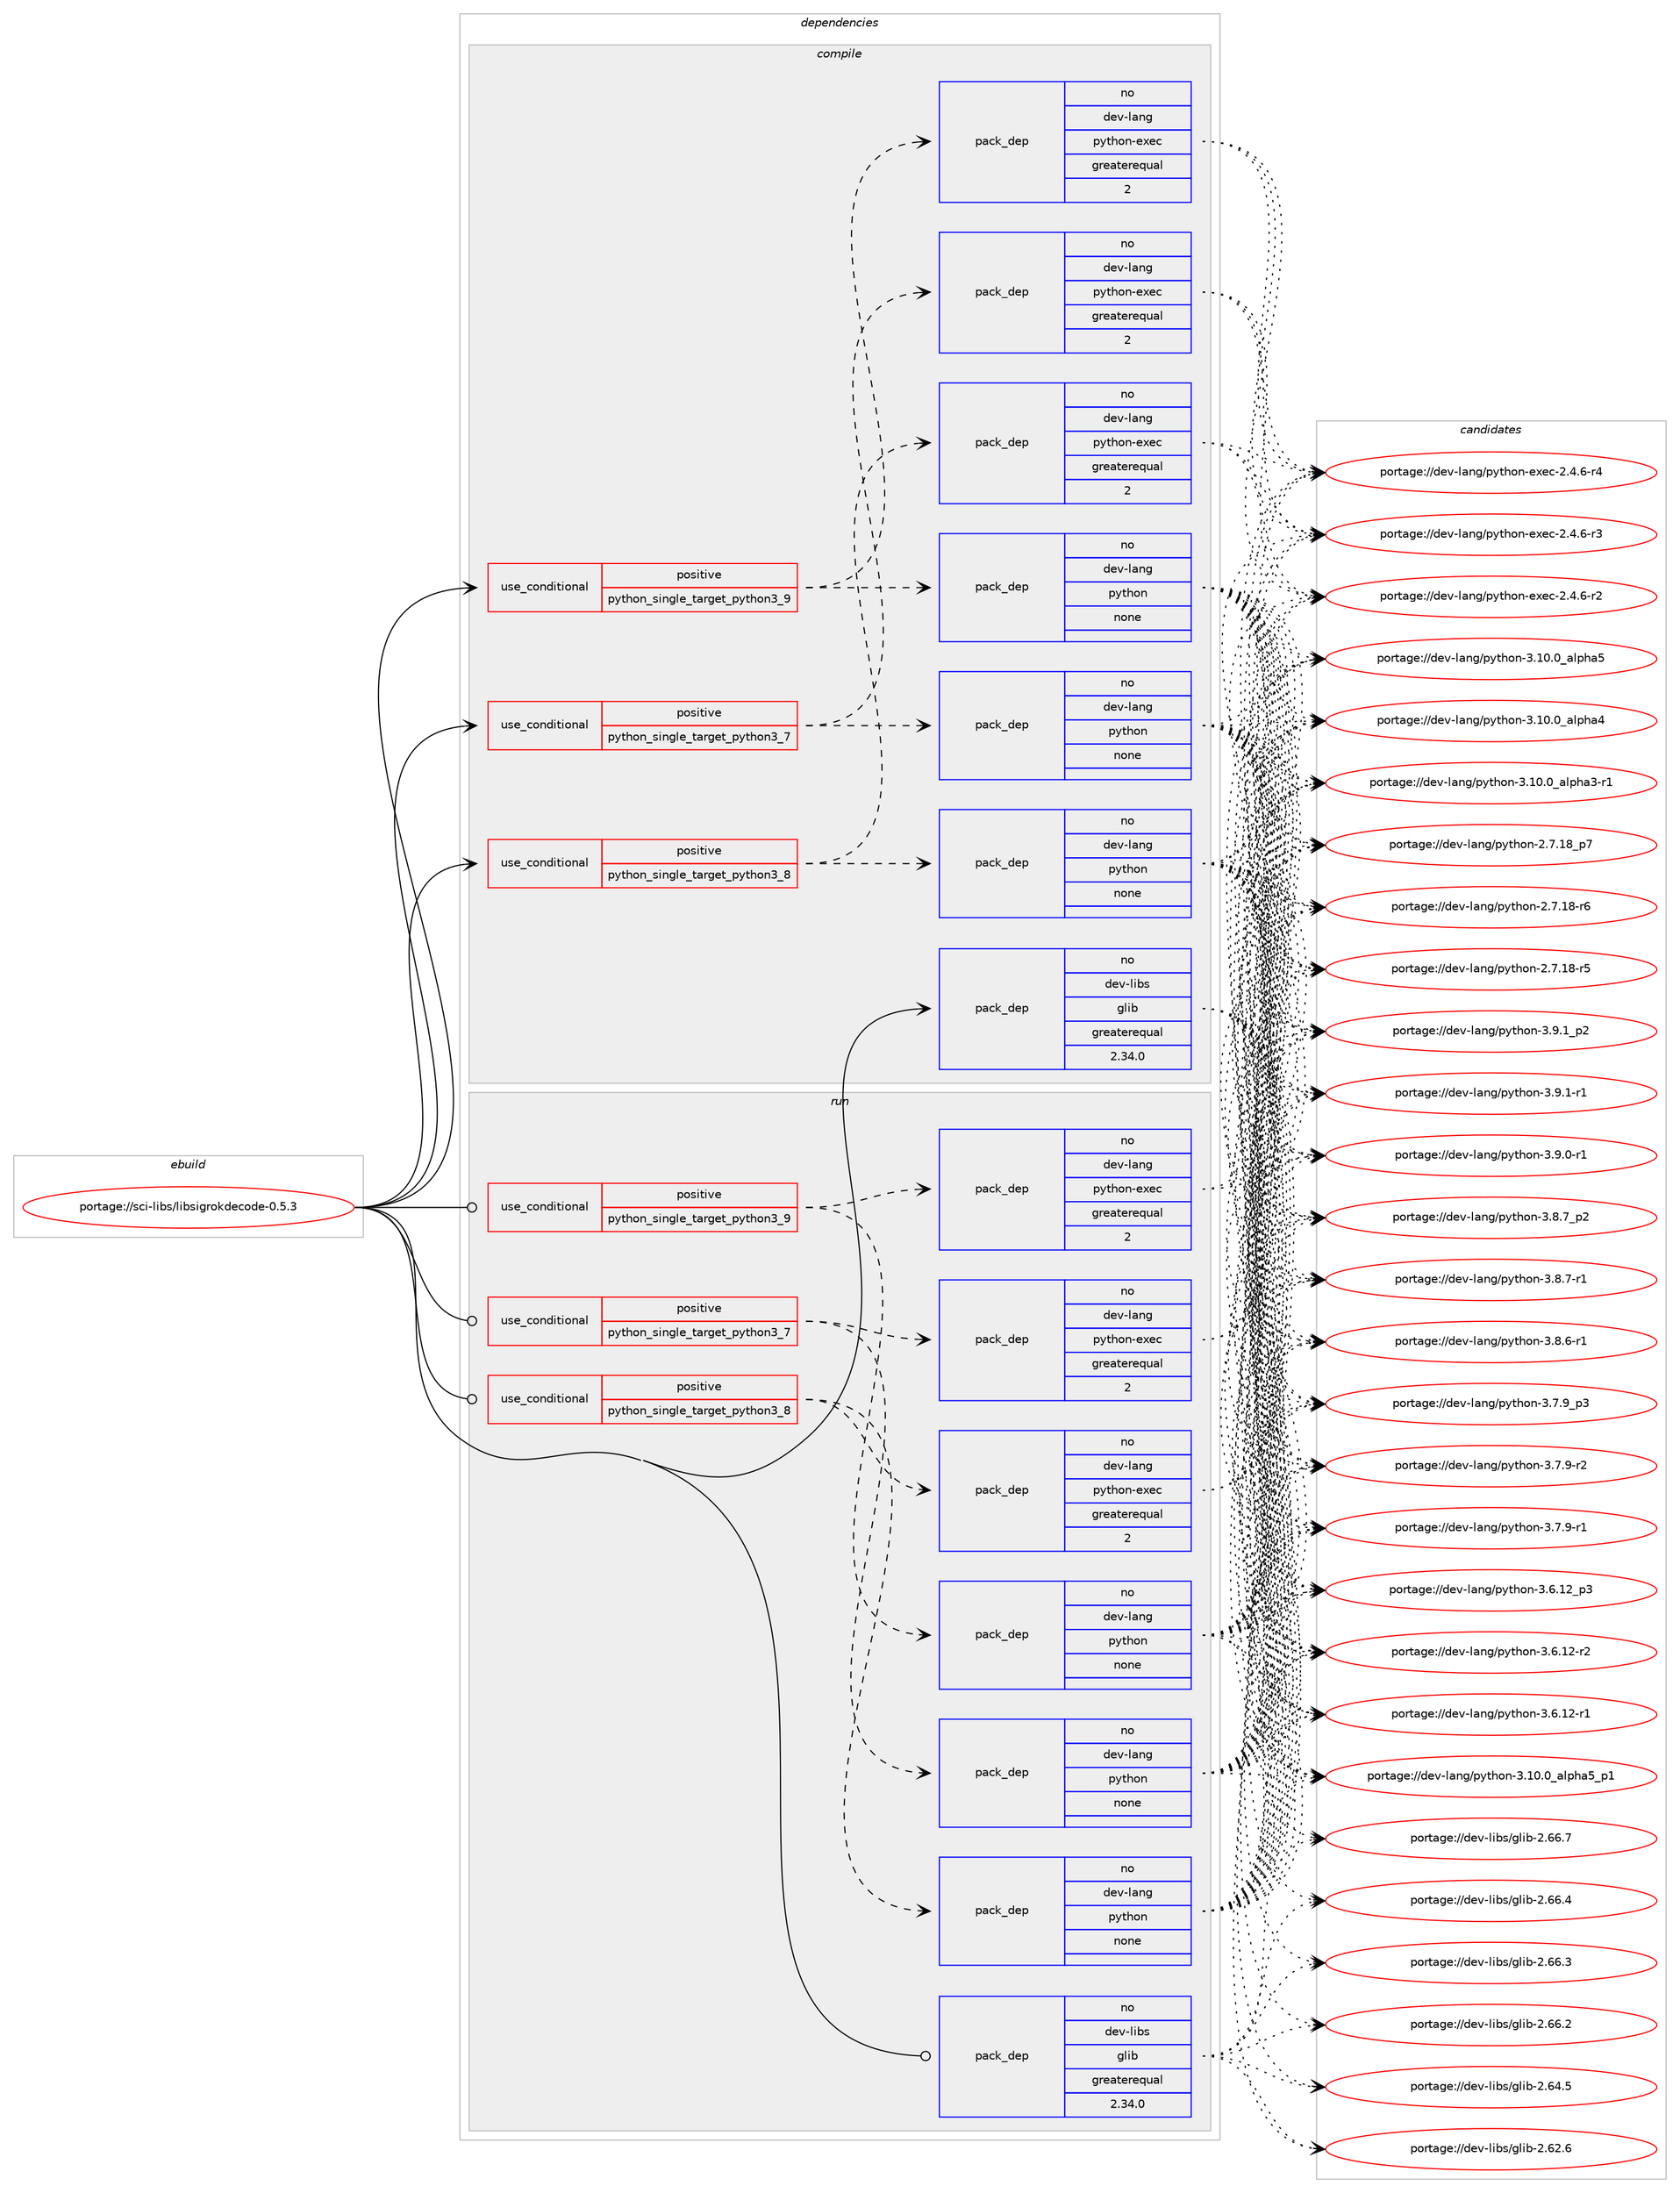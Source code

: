 digraph prolog {

# *************
# Graph options
# *************

newrank=true;
concentrate=true;
compound=true;
graph [rankdir=LR,fontname=Helvetica,fontsize=10,ranksep=1.5];#, ranksep=2.5, nodesep=0.2];
edge  [arrowhead=vee];
node  [fontname=Helvetica,fontsize=10];

# **********
# The ebuild
# **********

subgraph cluster_leftcol {
color=gray;
rank=same;
label=<<i>ebuild</i>>;
id [label="portage://sci-libs/libsigrokdecode-0.5.3", color=red, width=4, href="../sci-libs/libsigrokdecode-0.5.3.svg"];
}

# ****************
# The dependencies
# ****************

subgraph cluster_midcol {
color=gray;
label=<<i>dependencies</i>>;
subgraph cluster_compile {
fillcolor="#eeeeee";
style=filled;
label=<<i>compile</i>>;
subgraph cond2531 {
dependency8724 [label=<<TABLE BORDER="0" CELLBORDER="1" CELLSPACING="0" CELLPADDING="4"><TR><TD ROWSPAN="3" CELLPADDING="10">use_conditional</TD></TR><TR><TD>positive</TD></TR><TR><TD>python_single_target_python3_7</TD></TR></TABLE>>, shape=none, color=red];
subgraph pack6109 {
dependency8725 [label=<<TABLE BORDER="0" CELLBORDER="1" CELLSPACING="0" CELLPADDING="4" WIDTH="220"><TR><TD ROWSPAN="6" CELLPADDING="30">pack_dep</TD></TR><TR><TD WIDTH="110">no</TD></TR><TR><TD>dev-lang</TD></TR><TR><TD>python</TD></TR><TR><TD>none</TD></TR><TR><TD></TD></TR></TABLE>>, shape=none, color=blue];
}
dependency8724:e -> dependency8725:w [weight=20,style="dashed",arrowhead="vee"];
subgraph pack6110 {
dependency8726 [label=<<TABLE BORDER="0" CELLBORDER="1" CELLSPACING="0" CELLPADDING="4" WIDTH="220"><TR><TD ROWSPAN="6" CELLPADDING="30">pack_dep</TD></TR><TR><TD WIDTH="110">no</TD></TR><TR><TD>dev-lang</TD></TR><TR><TD>python-exec</TD></TR><TR><TD>greaterequal</TD></TR><TR><TD>2</TD></TR></TABLE>>, shape=none, color=blue];
}
dependency8724:e -> dependency8726:w [weight=20,style="dashed",arrowhead="vee"];
}
id:e -> dependency8724:w [weight=20,style="solid",arrowhead="vee"];
subgraph cond2532 {
dependency8727 [label=<<TABLE BORDER="0" CELLBORDER="1" CELLSPACING="0" CELLPADDING="4"><TR><TD ROWSPAN="3" CELLPADDING="10">use_conditional</TD></TR><TR><TD>positive</TD></TR><TR><TD>python_single_target_python3_8</TD></TR></TABLE>>, shape=none, color=red];
subgraph pack6111 {
dependency8728 [label=<<TABLE BORDER="0" CELLBORDER="1" CELLSPACING="0" CELLPADDING="4" WIDTH="220"><TR><TD ROWSPAN="6" CELLPADDING="30">pack_dep</TD></TR><TR><TD WIDTH="110">no</TD></TR><TR><TD>dev-lang</TD></TR><TR><TD>python</TD></TR><TR><TD>none</TD></TR><TR><TD></TD></TR></TABLE>>, shape=none, color=blue];
}
dependency8727:e -> dependency8728:w [weight=20,style="dashed",arrowhead="vee"];
subgraph pack6112 {
dependency8729 [label=<<TABLE BORDER="0" CELLBORDER="1" CELLSPACING="0" CELLPADDING="4" WIDTH="220"><TR><TD ROWSPAN="6" CELLPADDING="30">pack_dep</TD></TR><TR><TD WIDTH="110">no</TD></TR><TR><TD>dev-lang</TD></TR><TR><TD>python-exec</TD></TR><TR><TD>greaterequal</TD></TR><TR><TD>2</TD></TR></TABLE>>, shape=none, color=blue];
}
dependency8727:e -> dependency8729:w [weight=20,style="dashed",arrowhead="vee"];
}
id:e -> dependency8727:w [weight=20,style="solid",arrowhead="vee"];
subgraph cond2533 {
dependency8730 [label=<<TABLE BORDER="0" CELLBORDER="1" CELLSPACING="0" CELLPADDING="4"><TR><TD ROWSPAN="3" CELLPADDING="10">use_conditional</TD></TR><TR><TD>positive</TD></TR><TR><TD>python_single_target_python3_9</TD></TR></TABLE>>, shape=none, color=red];
subgraph pack6113 {
dependency8731 [label=<<TABLE BORDER="0" CELLBORDER="1" CELLSPACING="0" CELLPADDING="4" WIDTH="220"><TR><TD ROWSPAN="6" CELLPADDING="30">pack_dep</TD></TR><TR><TD WIDTH="110">no</TD></TR><TR><TD>dev-lang</TD></TR><TR><TD>python</TD></TR><TR><TD>none</TD></TR><TR><TD></TD></TR></TABLE>>, shape=none, color=blue];
}
dependency8730:e -> dependency8731:w [weight=20,style="dashed",arrowhead="vee"];
subgraph pack6114 {
dependency8732 [label=<<TABLE BORDER="0" CELLBORDER="1" CELLSPACING="0" CELLPADDING="4" WIDTH="220"><TR><TD ROWSPAN="6" CELLPADDING="30">pack_dep</TD></TR><TR><TD WIDTH="110">no</TD></TR><TR><TD>dev-lang</TD></TR><TR><TD>python-exec</TD></TR><TR><TD>greaterequal</TD></TR><TR><TD>2</TD></TR></TABLE>>, shape=none, color=blue];
}
dependency8730:e -> dependency8732:w [weight=20,style="dashed",arrowhead="vee"];
}
id:e -> dependency8730:w [weight=20,style="solid",arrowhead="vee"];
subgraph pack6115 {
dependency8733 [label=<<TABLE BORDER="0" CELLBORDER="1" CELLSPACING="0" CELLPADDING="4" WIDTH="220"><TR><TD ROWSPAN="6" CELLPADDING="30">pack_dep</TD></TR><TR><TD WIDTH="110">no</TD></TR><TR><TD>dev-libs</TD></TR><TR><TD>glib</TD></TR><TR><TD>greaterequal</TD></TR><TR><TD>2.34.0</TD></TR></TABLE>>, shape=none, color=blue];
}
id:e -> dependency8733:w [weight=20,style="solid",arrowhead="vee"];
}
subgraph cluster_compileandrun {
fillcolor="#eeeeee";
style=filled;
label=<<i>compile and run</i>>;
}
subgraph cluster_run {
fillcolor="#eeeeee";
style=filled;
label=<<i>run</i>>;
subgraph cond2534 {
dependency8734 [label=<<TABLE BORDER="0" CELLBORDER="1" CELLSPACING="0" CELLPADDING="4"><TR><TD ROWSPAN="3" CELLPADDING="10">use_conditional</TD></TR><TR><TD>positive</TD></TR><TR><TD>python_single_target_python3_7</TD></TR></TABLE>>, shape=none, color=red];
subgraph pack6116 {
dependency8735 [label=<<TABLE BORDER="0" CELLBORDER="1" CELLSPACING="0" CELLPADDING="4" WIDTH="220"><TR><TD ROWSPAN="6" CELLPADDING="30">pack_dep</TD></TR><TR><TD WIDTH="110">no</TD></TR><TR><TD>dev-lang</TD></TR><TR><TD>python</TD></TR><TR><TD>none</TD></TR><TR><TD></TD></TR></TABLE>>, shape=none, color=blue];
}
dependency8734:e -> dependency8735:w [weight=20,style="dashed",arrowhead="vee"];
subgraph pack6117 {
dependency8736 [label=<<TABLE BORDER="0" CELLBORDER="1" CELLSPACING="0" CELLPADDING="4" WIDTH="220"><TR><TD ROWSPAN="6" CELLPADDING="30">pack_dep</TD></TR><TR><TD WIDTH="110">no</TD></TR><TR><TD>dev-lang</TD></TR><TR><TD>python-exec</TD></TR><TR><TD>greaterequal</TD></TR><TR><TD>2</TD></TR></TABLE>>, shape=none, color=blue];
}
dependency8734:e -> dependency8736:w [weight=20,style="dashed",arrowhead="vee"];
}
id:e -> dependency8734:w [weight=20,style="solid",arrowhead="odot"];
subgraph cond2535 {
dependency8737 [label=<<TABLE BORDER="0" CELLBORDER="1" CELLSPACING="0" CELLPADDING="4"><TR><TD ROWSPAN="3" CELLPADDING="10">use_conditional</TD></TR><TR><TD>positive</TD></TR><TR><TD>python_single_target_python3_8</TD></TR></TABLE>>, shape=none, color=red];
subgraph pack6118 {
dependency8738 [label=<<TABLE BORDER="0" CELLBORDER="1" CELLSPACING="0" CELLPADDING="4" WIDTH="220"><TR><TD ROWSPAN="6" CELLPADDING="30">pack_dep</TD></TR><TR><TD WIDTH="110">no</TD></TR><TR><TD>dev-lang</TD></TR><TR><TD>python</TD></TR><TR><TD>none</TD></TR><TR><TD></TD></TR></TABLE>>, shape=none, color=blue];
}
dependency8737:e -> dependency8738:w [weight=20,style="dashed",arrowhead="vee"];
subgraph pack6119 {
dependency8739 [label=<<TABLE BORDER="0" CELLBORDER="1" CELLSPACING="0" CELLPADDING="4" WIDTH="220"><TR><TD ROWSPAN="6" CELLPADDING="30">pack_dep</TD></TR><TR><TD WIDTH="110">no</TD></TR><TR><TD>dev-lang</TD></TR><TR><TD>python-exec</TD></TR><TR><TD>greaterequal</TD></TR><TR><TD>2</TD></TR></TABLE>>, shape=none, color=blue];
}
dependency8737:e -> dependency8739:w [weight=20,style="dashed",arrowhead="vee"];
}
id:e -> dependency8737:w [weight=20,style="solid",arrowhead="odot"];
subgraph cond2536 {
dependency8740 [label=<<TABLE BORDER="0" CELLBORDER="1" CELLSPACING="0" CELLPADDING="4"><TR><TD ROWSPAN="3" CELLPADDING="10">use_conditional</TD></TR><TR><TD>positive</TD></TR><TR><TD>python_single_target_python3_9</TD></TR></TABLE>>, shape=none, color=red];
subgraph pack6120 {
dependency8741 [label=<<TABLE BORDER="0" CELLBORDER="1" CELLSPACING="0" CELLPADDING="4" WIDTH="220"><TR><TD ROWSPAN="6" CELLPADDING="30">pack_dep</TD></TR><TR><TD WIDTH="110">no</TD></TR><TR><TD>dev-lang</TD></TR><TR><TD>python</TD></TR><TR><TD>none</TD></TR><TR><TD></TD></TR></TABLE>>, shape=none, color=blue];
}
dependency8740:e -> dependency8741:w [weight=20,style="dashed",arrowhead="vee"];
subgraph pack6121 {
dependency8742 [label=<<TABLE BORDER="0" CELLBORDER="1" CELLSPACING="0" CELLPADDING="4" WIDTH="220"><TR><TD ROWSPAN="6" CELLPADDING="30">pack_dep</TD></TR><TR><TD WIDTH="110">no</TD></TR><TR><TD>dev-lang</TD></TR><TR><TD>python-exec</TD></TR><TR><TD>greaterequal</TD></TR><TR><TD>2</TD></TR></TABLE>>, shape=none, color=blue];
}
dependency8740:e -> dependency8742:w [weight=20,style="dashed",arrowhead="vee"];
}
id:e -> dependency8740:w [weight=20,style="solid",arrowhead="odot"];
subgraph pack6122 {
dependency8743 [label=<<TABLE BORDER="0" CELLBORDER="1" CELLSPACING="0" CELLPADDING="4" WIDTH="220"><TR><TD ROWSPAN="6" CELLPADDING="30">pack_dep</TD></TR><TR><TD WIDTH="110">no</TD></TR><TR><TD>dev-libs</TD></TR><TR><TD>glib</TD></TR><TR><TD>greaterequal</TD></TR><TR><TD>2.34.0</TD></TR></TABLE>>, shape=none, color=blue];
}
id:e -> dependency8743:w [weight=20,style="solid",arrowhead="odot"];
}
}

# **************
# The candidates
# **************

subgraph cluster_choices {
rank=same;
color=gray;
label=<<i>candidates</i>>;

subgraph choice6109 {
color=black;
nodesep=1;
choice1001011184510897110103471121211161041111104551465746499511250 [label="portage://dev-lang/python-3.9.1_p2", color=red, width=4,href="../dev-lang/python-3.9.1_p2.svg"];
choice1001011184510897110103471121211161041111104551465746494511449 [label="portage://dev-lang/python-3.9.1-r1", color=red, width=4,href="../dev-lang/python-3.9.1-r1.svg"];
choice1001011184510897110103471121211161041111104551465746484511449 [label="portage://dev-lang/python-3.9.0-r1", color=red, width=4,href="../dev-lang/python-3.9.0-r1.svg"];
choice1001011184510897110103471121211161041111104551465646559511250 [label="portage://dev-lang/python-3.8.7_p2", color=red, width=4,href="../dev-lang/python-3.8.7_p2.svg"];
choice1001011184510897110103471121211161041111104551465646554511449 [label="portage://dev-lang/python-3.8.7-r1", color=red, width=4,href="../dev-lang/python-3.8.7-r1.svg"];
choice1001011184510897110103471121211161041111104551465646544511449 [label="portage://dev-lang/python-3.8.6-r1", color=red, width=4,href="../dev-lang/python-3.8.6-r1.svg"];
choice1001011184510897110103471121211161041111104551465546579511251 [label="portage://dev-lang/python-3.7.9_p3", color=red, width=4,href="../dev-lang/python-3.7.9_p3.svg"];
choice1001011184510897110103471121211161041111104551465546574511450 [label="portage://dev-lang/python-3.7.9-r2", color=red, width=4,href="../dev-lang/python-3.7.9-r2.svg"];
choice1001011184510897110103471121211161041111104551465546574511449 [label="portage://dev-lang/python-3.7.9-r1", color=red, width=4,href="../dev-lang/python-3.7.9-r1.svg"];
choice100101118451089711010347112121116104111110455146544649509511251 [label="portage://dev-lang/python-3.6.12_p3", color=red, width=4,href="../dev-lang/python-3.6.12_p3.svg"];
choice100101118451089711010347112121116104111110455146544649504511450 [label="portage://dev-lang/python-3.6.12-r2", color=red, width=4,href="../dev-lang/python-3.6.12-r2.svg"];
choice100101118451089711010347112121116104111110455146544649504511449 [label="portage://dev-lang/python-3.6.12-r1", color=red, width=4,href="../dev-lang/python-3.6.12-r1.svg"];
choice10010111845108971101034711212111610411111045514649484648959710811210497539511249 [label="portage://dev-lang/python-3.10.0_alpha5_p1", color=red, width=4,href="../dev-lang/python-3.10.0_alpha5_p1.svg"];
choice1001011184510897110103471121211161041111104551464948464895971081121049753 [label="portage://dev-lang/python-3.10.0_alpha5", color=red, width=4,href="../dev-lang/python-3.10.0_alpha5.svg"];
choice1001011184510897110103471121211161041111104551464948464895971081121049752 [label="portage://dev-lang/python-3.10.0_alpha4", color=red, width=4,href="../dev-lang/python-3.10.0_alpha4.svg"];
choice10010111845108971101034711212111610411111045514649484648959710811210497514511449 [label="portage://dev-lang/python-3.10.0_alpha3-r1", color=red, width=4,href="../dev-lang/python-3.10.0_alpha3-r1.svg"];
choice100101118451089711010347112121116104111110455046554649569511255 [label="portage://dev-lang/python-2.7.18_p7", color=red, width=4,href="../dev-lang/python-2.7.18_p7.svg"];
choice100101118451089711010347112121116104111110455046554649564511454 [label="portage://dev-lang/python-2.7.18-r6", color=red, width=4,href="../dev-lang/python-2.7.18-r6.svg"];
choice100101118451089711010347112121116104111110455046554649564511453 [label="portage://dev-lang/python-2.7.18-r5", color=red, width=4,href="../dev-lang/python-2.7.18-r5.svg"];
dependency8725:e -> choice1001011184510897110103471121211161041111104551465746499511250:w [style=dotted,weight="100"];
dependency8725:e -> choice1001011184510897110103471121211161041111104551465746494511449:w [style=dotted,weight="100"];
dependency8725:e -> choice1001011184510897110103471121211161041111104551465746484511449:w [style=dotted,weight="100"];
dependency8725:e -> choice1001011184510897110103471121211161041111104551465646559511250:w [style=dotted,weight="100"];
dependency8725:e -> choice1001011184510897110103471121211161041111104551465646554511449:w [style=dotted,weight="100"];
dependency8725:e -> choice1001011184510897110103471121211161041111104551465646544511449:w [style=dotted,weight="100"];
dependency8725:e -> choice1001011184510897110103471121211161041111104551465546579511251:w [style=dotted,weight="100"];
dependency8725:e -> choice1001011184510897110103471121211161041111104551465546574511450:w [style=dotted,weight="100"];
dependency8725:e -> choice1001011184510897110103471121211161041111104551465546574511449:w [style=dotted,weight="100"];
dependency8725:e -> choice100101118451089711010347112121116104111110455146544649509511251:w [style=dotted,weight="100"];
dependency8725:e -> choice100101118451089711010347112121116104111110455146544649504511450:w [style=dotted,weight="100"];
dependency8725:e -> choice100101118451089711010347112121116104111110455146544649504511449:w [style=dotted,weight="100"];
dependency8725:e -> choice10010111845108971101034711212111610411111045514649484648959710811210497539511249:w [style=dotted,weight="100"];
dependency8725:e -> choice1001011184510897110103471121211161041111104551464948464895971081121049753:w [style=dotted,weight="100"];
dependency8725:e -> choice1001011184510897110103471121211161041111104551464948464895971081121049752:w [style=dotted,weight="100"];
dependency8725:e -> choice10010111845108971101034711212111610411111045514649484648959710811210497514511449:w [style=dotted,weight="100"];
dependency8725:e -> choice100101118451089711010347112121116104111110455046554649569511255:w [style=dotted,weight="100"];
dependency8725:e -> choice100101118451089711010347112121116104111110455046554649564511454:w [style=dotted,weight="100"];
dependency8725:e -> choice100101118451089711010347112121116104111110455046554649564511453:w [style=dotted,weight="100"];
}
subgraph choice6110 {
color=black;
nodesep=1;
choice10010111845108971101034711212111610411111045101120101994550465246544511452 [label="portage://dev-lang/python-exec-2.4.6-r4", color=red, width=4,href="../dev-lang/python-exec-2.4.6-r4.svg"];
choice10010111845108971101034711212111610411111045101120101994550465246544511451 [label="portage://dev-lang/python-exec-2.4.6-r3", color=red, width=4,href="../dev-lang/python-exec-2.4.6-r3.svg"];
choice10010111845108971101034711212111610411111045101120101994550465246544511450 [label="portage://dev-lang/python-exec-2.4.6-r2", color=red, width=4,href="../dev-lang/python-exec-2.4.6-r2.svg"];
dependency8726:e -> choice10010111845108971101034711212111610411111045101120101994550465246544511452:w [style=dotted,weight="100"];
dependency8726:e -> choice10010111845108971101034711212111610411111045101120101994550465246544511451:w [style=dotted,weight="100"];
dependency8726:e -> choice10010111845108971101034711212111610411111045101120101994550465246544511450:w [style=dotted,weight="100"];
}
subgraph choice6111 {
color=black;
nodesep=1;
choice1001011184510897110103471121211161041111104551465746499511250 [label="portage://dev-lang/python-3.9.1_p2", color=red, width=4,href="../dev-lang/python-3.9.1_p2.svg"];
choice1001011184510897110103471121211161041111104551465746494511449 [label="portage://dev-lang/python-3.9.1-r1", color=red, width=4,href="../dev-lang/python-3.9.1-r1.svg"];
choice1001011184510897110103471121211161041111104551465746484511449 [label="portage://dev-lang/python-3.9.0-r1", color=red, width=4,href="../dev-lang/python-3.9.0-r1.svg"];
choice1001011184510897110103471121211161041111104551465646559511250 [label="portage://dev-lang/python-3.8.7_p2", color=red, width=4,href="../dev-lang/python-3.8.7_p2.svg"];
choice1001011184510897110103471121211161041111104551465646554511449 [label="portage://dev-lang/python-3.8.7-r1", color=red, width=4,href="../dev-lang/python-3.8.7-r1.svg"];
choice1001011184510897110103471121211161041111104551465646544511449 [label="portage://dev-lang/python-3.8.6-r1", color=red, width=4,href="../dev-lang/python-3.8.6-r1.svg"];
choice1001011184510897110103471121211161041111104551465546579511251 [label="portage://dev-lang/python-3.7.9_p3", color=red, width=4,href="../dev-lang/python-3.7.9_p3.svg"];
choice1001011184510897110103471121211161041111104551465546574511450 [label="portage://dev-lang/python-3.7.9-r2", color=red, width=4,href="../dev-lang/python-3.7.9-r2.svg"];
choice1001011184510897110103471121211161041111104551465546574511449 [label="portage://dev-lang/python-3.7.9-r1", color=red, width=4,href="../dev-lang/python-3.7.9-r1.svg"];
choice100101118451089711010347112121116104111110455146544649509511251 [label="portage://dev-lang/python-3.6.12_p3", color=red, width=4,href="../dev-lang/python-3.6.12_p3.svg"];
choice100101118451089711010347112121116104111110455146544649504511450 [label="portage://dev-lang/python-3.6.12-r2", color=red, width=4,href="../dev-lang/python-3.6.12-r2.svg"];
choice100101118451089711010347112121116104111110455146544649504511449 [label="portage://dev-lang/python-3.6.12-r1", color=red, width=4,href="../dev-lang/python-3.6.12-r1.svg"];
choice10010111845108971101034711212111610411111045514649484648959710811210497539511249 [label="portage://dev-lang/python-3.10.0_alpha5_p1", color=red, width=4,href="../dev-lang/python-3.10.0_alpha5_p1.svg"];
choice1001011184510897110103471121211161041111104551464948464895971081121049753 [label="portage://dev-lang/python-3.10.0_alpha5", color=red, width=4,href="../dev-lang/python-3.10.0_alpha5.svg"];
choice1001011184510897110103471121211161041111104551464948464895971081121049752 [label="portage://dev-lang/python-3.10.0_alpha4", color=red, width=4,href="../dev-lang/python-3.10.0_alpha4.svg"];
choice10010111845108971101034711212111610411111045514649484648959710811210497514511449 [label="portage://dev-lang/python-3.10.0_alpha3-r1", color=red, width=4,href="../dev-lang/python-3.10.0_alpha3-r1.svg"];
choice100101118451089711010347112121116104111110455046554649569511255 [label="portage://dev-lang/python-2.7.18_p7", color=red, width=4,href="../dev-lang/python-2.7.18_p7.svg"];
choice100101118451089711010347112121116104111110455046554649564511454 [label="portage://dev-lang/python-2.7.18-r6", color=red, width=4,href="../dev-lang/python-2.7.18-r6.svg"];
choice100101118451089711010347112121116104111110455046554649564511453 [label="portage://dev-lang/python-2.7.18-r5", color=red, width=4,href="../dev-lang/python-2.7.18-r5.svg"];
dependency8728:e -> choice1001011184510897110103471121211161041111104551465746499511250:w [style=dotted,weight="100"];
dependency8728:e -> choice1001011184510897110103471121211161041111104551465746494511449:w [style=dotted,weight="100"];
dependency8728:e -> choice1001011184510897110103471121211161041111104551465746484511449:w [style=dotted,weight="100"];
dependency8728:e -> choice1001011184510897110103471121211161041111104551465646559511250:w [style=dotted,weight="100"];
dependency8728:e -> choice1001011184510897110103471121211161041111104551465646554511449:w [style=dotted,weight="100"];
dependency8728:e -> choice1001011184510897110103471121211161041111104551465646544511449:w [style=dotted,weight="100"];
dependency8728:e -> choice1001011184510897110103471121211161041111104551465546579511251:w [style=dotted,weight="100"];
dependency8728:e -> choice1001011184510897110103471121211161041111104551465546574511450:w [style=dotted,weight="100"];
dependency8728:e -> choice1001011184510897110103471121211161041111104551465546574511449:w [style=dotted,weight="100"];
dependency8728:e -> choice100101118451089711010347112121116104111110455146544649509511251:w [style=dotted,weight="100"];
dependency8728:e -> choice100101118451089711010347112121116104111110455146544649504511450:w [style=dotted,weight="100"];
dependency8728:e -> choice100101118451089711010347112121116104111110455146544649504511449:w [style=dotted,weight="100"];
dependency8728:e -> choice10010111845108971101034711212111610411111045514649484648959710811210497539511249:w [style=dotted,weight="100"];
dependency8728:e -> choice1001011184510897110103471121211161041111104551464948464895971081121049753:w [style=dotted,weight="100"];
dependency8728:e -> choice1001011184510897110103471121211161041111104551464948464895971081121049752:w [style=dotted,weight="100"];
dependency8728:e -> choice10010111845108971101034711212111610411111045514649484648959710811210497514511449:w [style=dotted,weight="100"];
dependency8728:e -> choice100101118451089711010347112121116104111110455046554649569511255:w [style=dotted,weight="100"];
dependency8728:e -> choice100101118451089711010347112121116104111110455046554649564511454:w [style=dotted,weight="100"];
dependency8728:e -> choice100101118451089711010347112121116104111110455046554649564511453:w [style=dotted,weight="100"];
}
subgraph choice6112 {
color=black;
nodesep=1;
choice10010111845108971101034711212111610411111045101120101994550465246544511452 [label="portage://dev-lang/python-exec-2.4.6-r4", color=red, width=4,href="../dev-lang/python-exec-2.4.6-r4.svg"];
choice10010111845108971101034711212111610411111045101120101994550465246544511451 [label="portage://dev-lang/python-exec-2.4.6-r3", color=red, width=4,href="../dev-lang/python-exec-2.4.6-r3.svg"];
choice10010111845108971101034711212111610411111045101120101994550465246544511450 [label="portage://dev-lang/python-exec-2.4.6-r2", color=red, width=4,href="../dev-lang/python-exec-2.4.6-r2.svg"];
dependency8729:e -> choice10010111845108971101034711212111610411111045101120101994550465246544511452:w [style=dotted,weight="100"];
dependency8729:e -> choice10010111845108971101034711212111610411111045101120101994550465246544511451:w [style=dotted,weight="100"];
dependency8729:e -> choice10010111845108971101034711212111610411111045101120101994550465246544511450:w [style=dotted,weight="100"];
}
subgraph choice6113 {
color=black;
nodesep=1;
choice1001011184510897110103471121211161041111104551465746499511250 [label="portage://dev-lang/python-3.9.1_p2", color=red, width=4,href="../dev-lang/python-3.9.1_p2.svg"];
choice1001011184510897110103471121211161041111104551465746494511449 [label="portage://dev-lang/python-3.9.1-r1", color=red, width=4,href="../dev-lang/python-3.9.1-r1.svg"];
choice1001011184510897110103471121211161041111104551465746484511449 [label="portage://dev-lang/python-3.9.0-r1", color=red, width=4,href="../dev-lang/python-3.9.0-r1.svg"];
choice1001011184510897110103471121211161041111104551465646559511250 [label="portage://dev-lang/python-3.8.7_p2", color=red, width=4,href="../dev-lang/python-3.8.7_p2.svg"];
choice1001011184510897110103471121211161041111104551465646554511449 [label="portage://dev-lang/python-3.8.7-r1", color=red, width=4,href="../dev-lang/python-3.8.7-r1.svg"];
choice1001011184510897110103471121211161041111104551465646544511449 [label="portage://dev-lang/python-3.8.6-r1", color=red, width=4,href="../dev-lang/python-3.8.6-r1.svg"];
choice1001011184510897110103471121211161041111104551465546579511251 [label="portage://dev-lang/python-3.7.9_p3", color=red, width=4,href="../dev-lang/python-3.7.9_p3.svg"];
choice1001011184510897110103471121211161041111104551465546574511450 [label="portage://dev-lang/python-3.7.9-r2", color=red, width=4,href="../dev-lang/python-3.7.9-r2.svg"];
choice1001011184510897110103471121211161041111104551465546574511449 [label="portage://dev-lang/python-3.7.9-r1", color=red, width=4,href="../dev-lang/python-3.7.9-r1.svg"];
choice100101118451089711010347112121116104111110455146544649509511251 [label="portage://dev-lang/python-3.6.12_p3", color=red, width=4,href="../dev-lang/python-3.6.12_p3.svg"];
choice100101118451089711010347112121116104111110455146544649504511450 [label="portage://dev-lang/python-3.6.12-r2", color=red, width=4,href="../dev-lang/python-3.6.12-r2.svg"];
choice100101118451089711010347112121116104111110455146544649504511449 [label="portage://dev-lang/python-3.6.12-r1", color=red, width=4,href="../dev-lang/python-3.6.12-r1.svg"];
choice10010111845108971101034711212111610411111045514649484648959710811210497539511249 [label="portage://dev-lang/python-3.10.0_alpha5_p1", color=red, width=4,href="../dev-lang/python-3.10.0_alpha5_p1.svg"];
choice1001011184510897110103471121211161041111104551464948464895971081121049753 [label="portage://dev-lang/python-3.10.0_alpha5", color=red, width=4,href="../dev-lang/python-3.10.0_alpha5.svg"];
choice1001011184510897110103471121211161041111104551464948464895971081121049752 [label="portage://dev-lang/python-3.10.0_alpha4", color=red, width=4,href="../dev-lang/python-3.10.0_alpha4.svg"];
choice10010111845108971101034711212111610411111045514649484648959710811210497514511449 [label="portage://dev-lang/python-3.10.0_alpha3-r1", color=red, width=4,href="../dev-lang/python-3.10.0_alpha3-r1.svg"];
choice100101118451089711010347112121116104111110455046554649569511255 [label="portage://dev-lang/python-2.7.18_p7", color=red, width=4,href="../dev-lang/python-2.7.18_p7.svg"];
choice100101118451089711010347112121116104111110455046554649564511454 [label="portage://dev-lang/python-2.7.18-r6", color=red, width=4,href="../dev-lang/python-2.7.18-r6.svg"];
choice100101118451089711010347112121116104111110455046554649564511453 [label="portage://dev-lang/python-2.7.18-r5", color=red, width=4,href="../dev-lang/python-2.7.18-r5.svg"];
dependency8731:e -> choice1001011184510897110103471121211161041111104551465746499511250:w [style=dotted,weight="100"];
dependency8731:e -> choice1001011184510897110103471121211161041111104551465746494511449:w [style=dotted,weight="100"];
dependency8731:e -> choice1001011184510897110103471121211161041111104551465746484511449:w [style=dotted,weight="100"];
dependency8731:e -> choice1001011184510897110103471121211161041111104551465646559511250:w [style=dotted,weight="100"];
dependency8731:e -> choice1001011184510897110103471121211161041111104551465646554511449:w [style=dotted,weight="100"];
dependency8731:e -> choice1001011184510897110103471121211161041111104551465646544511449:w [style=dotted,weight="100"];
dependency8731:e -> choice1001011184510897110103471121211161041111104551465546579511251:w [style=dotted,weight="100"];
dependency8731:e -> choice1001011184510897110103471121211161041111104551465546574511450:w [style=dotted,weight="100"];
dependency8731:e -> choice1001011184510897110103471121211161041111104551465546574511449:w [style=dotted,weight="100"];
dependency8731:e -> choice100101118451089711010347112121116104111110455146544649509511251:w [style=dotted,weight="100"];
dependency8731:e -> choice100101118451089711010347112121116104111110455146544649504511450:w [style=dotted,weight="100"];
dependency8731:e -> choice100101118451089711010347112121116104111110455146544649504511449:w [style=dotted,weight="100"];
dependency8731:e -> choice10010111845108971101034711212111610411111045514649484648959710811210497539511249:w [style=dotted,weight="100"];
dependency8731:e -> choice1001011184510897110103471121211161041111104551464948464895971081121049753:w [style=dotted,weight="100"];
dependency8731:e -> choice1001011184510897110103471121211161041111104551464948464895971081121049752:w [style=dotted,weight="100"];
dependency8731:e -> choice10010111845108971101034711212111610411111045514649484648959710811210497514511449:w [style=dotted,weight="100"];
dependency8731:e -> choice100101118451089711010347112121116104111110455046554649569511255:w [style=dotted,weight="100"];
dependency8731:e -> choice100101118451089711010347112121116104111110455046554649564511454:w [style=dotted,weight="100"];
dependency8731:e -> choice100101118451089711010347112121116104111110455046554649564511453:w [style=dotted,weight="100"];
}
subgraph choice6114 {
color=black;
nodesep=1;
choice10010111845108971101034711212111610411111045101120101994550465246544511452 [label="portage://dev-lang/python-exec-2.4.6-r4", color=red, width=4,href="../dev-lang/python-exec-2.4.6-r4.svg"];
choice10010111845108971101034711212111610411111045101120101994550465246544511451 [label="portage://dev-lang/python-exec-2.4.6-r3", color=red, width=4,href="../dev-lang/python-exec-2.4.6-r3.svg"];
choice10010111845108971101034711212111610411111045101120101994550465246544511450 [label="portage://dev-lang/python-exec-2.4.6-r2", color=red, width=4,href="../dev-lang/python-exec-2.4.6-r2.svg"];
dependency8732:e -> choice10010111845108971101034711212111610411111045101120101994550465246544511452:w [style=dotted,weight="100"];
dependency8732:e -> choice10010111845108971101034711212111610411111045101120101994550465246544511451:w [style=dotted,weight="100"];
dependency8732:e -> choice10010111845108971101034711212111610411111045101120101994550465246544511450:w [style=dotted,weight="100"];
}
subgraph choice6115 {
color=black;
nodesep=1;
choice1001011184510810598115471031081059845504654544655 [label="portage://dev-libs/glib-2.66.7", color=red, width=4,href="../dev-libs/glib-2.66.7.svg"];
choice1001011184510810598115471031081059845504654544652 [label="portage://dev-libs/glib-2.66.4", color=red, width=4,href="../dev-libs/glib-2.66.4.svg"];
choice1001011184510810598115471031081059845504654544651 [label="portage://dev-libs/glib-2.66.3", color=red, width=4,href="../dev-libs/glib-2.66.3.svg"];
choice1001011184510810598115471031081059845504654544650 [label="portage://dev-libs/glib-2.66.2", color=red, width=4,href="../dev-libs/glib-2.66.2.svg"];
choice1001011184510810598115471031081059845504654524653 [label="portage://dev-libs/glib-2.64.5", color=red, width=4,href="../dev-libs/glib-2.64.5.svg"];
choice1001011184510810598115471031081059845504654504654 [label="portage://dev-libs/glib-2.62.6", color=red, width=4,href="../dev-libs/glib-2.62.6.svg"];
dependency8733:e -> choice1001011184510810598115471031081059845504654544655:w [style=dotted,weight="100"];
dependency8733:e -> choice1001011184510810598115471031081059845504654544652:w [style=dotted,weight="100"];
dependency8733:e -> choice1001011184510810598115471031081059845504654544651:w [style=dotted,weight="100"];
dependency8733:e -> choice1001011184510810598115471031081059845504654544650:w [style=dotted,weight="100"];
dependency8733:e -> choice1001011184510810598115471031081059845504654524653:w [style=dotted,weight="100"];
dependency8733:e -> choice1001011184510810598115471031081059845504654504654:w [style=dotted,weight="100"];
}
subgraph choice6116 {
color=black;
nodesep=1;
choice1001011184510897110103471121211161041111104551465746499511250 [label="portage://dev-lang/python-3.9.1_p2", color=red, width=4,href="../dev-lang/python-3.9.1_p2.svg"];
choice1001011184510897110103471121211161041111104551465746494511449 [label="portage://dev-lang/python-3.9.1-r1", color=red, width=4,href="../dev-lang/python-3.9.1-r1.svg"];
choice1001011184510897110103471121211161041111104551465746484511449 [label="portage://dev-lang/python-3.9.0-r1", color=red, width=4,href="../dev-lang/python-3.9.0-r1.svg"];
choice1001011184510897110103471121211161041111104551465646559511250 [label="portage://dev-lang/python-3.8.7_p2", color=red, width=4,href="../dev-lang/python-3.8.7_p2.svg"];
choice1001011184510897110103471121211161041111104551465646554511449 [label="portage://dev-lang/python-3.8.7-r1", color=red, width=4,href="../dev-lang/python-3.8.7-r1.svg"];
choice1001011184510897110103471121211161041111104551465646544511449 [label="portage://dev-lang/python-3.8.6-r1", color=red, width=4,href="../dev-lang/python-3.8.6-r1.svg"];
choice1001011184510897110103471121211161041111104551465546579511251 [label="portage://dev-lang/python-3.7.9_p3", color=red, width=4,href="../dev-lang/python-3.7.9_p3.svg"];
choice1001011184510897110103471121211161041111104551465546574511450 [label="portage://dev-lang/python-3.7.9-r2", color=red, width=4,href="../dev-lang/python-3.7.9-r2.svg"];
choice1001011184510897110103471121211161041111104551465546574511449 [label="portage://dev-lang/python-3.7.9-r1", color=red, width=4,href="../dev-lang/python-3.7.9-r1.svg"];
choice100101118451089711010347112121116104111110455146544649509511251 [label="portage://dev-lang/python-3.6.12_p3", color=red, width=4,href="../dev-lang/python-3.6.12_p3.svg"];
choice100101118451089711010347112121116104111110455146544649504511450 [label="portage://dev-lang/python-3.6.12-r2", color=red, width=4,href="../dev-lang/python-3.6.12-r2.svg"];
choice100101118451089711010347112121116104111110455146544649504511449 [label="portage://dev-lang/python-3.6.12-r1", color=red, width=4,href="../dev-lang/python-3.6.12-r1.svg"];
choice10010111845108971101034711212111610411111045514649484648959710811210497539511249 [label="portage://dev-lang/python-3.10.0_alpha5_p1", color=red, width=4,href="../dev-lang/python-3.10.0_alpha5_p1.svg"];
choice1001011184510897110103471121211161041111104551464948464895971081121049753 [label="portage://dev-lang/python-3.10.0_alpha5", color=red, width=4,href="../dev-lang/python-3.10.0_alpha5.svg"];
choice1001011184510897110103471121211161041111104551464948464895971081121049752 [label="portage://dev-lang/python-3.10.0_alpha4", color=red, width=4,href="../dev-lang/python-3.10.0_alpha4.svg"];
choice10010111845108971101034711212111610411111045514649484648959710811210497514511449 [label="portage://dev-lang/python-3.10.0_alpha3-r1", color=red, width=4,href="../dev-lang/python-3.10.0_alpha3-r1.svg"];
choice100101118451089711010347112121116104111110455046554649569511255 [label="portage://dev-lang/python-2.7.18_p7", color=red, width=4,href="../dev-lang/python-2.7.18_p7.svg"];
choice100101118451089711010347112121116104111110455046554649564511454 [label="portage://dev-lang/python-2.7.18-r6", color=red, width=4,href="../dev-lang/python-2.7.18-r6.svg"];
choice100101118451089711010347112121116104111110455046554649564511453 [label="portage://dev-lang/python-2.7.18-r5", color=red, width=4,href="../dev-lang/python-2.7.18-r5.svg"];
dependency8735:e -> choice1001011184510897110103471121211161041111104551465746499511250:w [style=dotted,weight="100"];
dependency8735:e -> choice1001011184510897110103471121211161041111104551465746494511449:w [style=dotted,weight="100"];
dependency8735:e -> choice1001011184510897110103471121211161041111104551465746484511449:w [style=dotted,weight="100"];
dependency8735:e -> choice1001011184510897110103471121211161041111104551465646559511250:w [style=dotted,weight="100"];
dependency8735:e -> choice1001011184510897110103471121211161041111104551465646554511449:w [style=dotted,weight="100"];
dependency8735:e -> choice1001011184510897110103471121211161041111104551465646544511449:w [style=dotted,weight="100"];
dependency8735:e -> choice1001011184510897110103471121211161041111104551465546579511251:w [style=dotted,weight="100"];
dependency8735:e -> choice1001011184510897110103471121211161041111104551465546574511450:w [style=dotted,weight="100"];
dependency8735:e -> choice1001011184510897110103471121211161041111104551465546574511449:w [style=dotted,weight="100"];
dependency8735:e -> choice100101118451089711010347112121116104111110455146544649509511251:w [style=dotted,weight="100"];
dependency8735:e -> choice100101118451089711010347112121116104111110455146544649504511450:w [style=dotted,weight="100"];
dependency8735:e -> choice100101118451089711010347112121116104111110455146544649504511449:w [style=dotted,weight="100"];
dependency8735:e -> choice10010111845108971101034711212111610411111045514649484648959710811210497539511249:w [style=dotted,weight="100"];
dependency8735:e -> choice1001011184510897110103471121211161041111104551464948464895971081121049753:w [style=dotted,weight="100"];
dependency8735:e -> choice1001011184510897110103471121211161041111104551464948464895971081121049752:w [style=dotted,weight="100"];
dependency8735:e -> choice10010111845108971101034711212111610411111045514649484648959710811210497514511449:w [style=dotted,weight="100"];
dependency8735:e -> choice100101118451089711010347112121116104111110455046554649569511255:w [style=dotted,weight="100"];
dependency8735:e -> choice100101118451089711010347112121116104111110455046554649564511454:w [style=dotted,weight="100"];
dependency8735:e -> choice100101118451089711010347112121116104111110455046554649564511453:w [style=dotted,weight="100"];
}
subgraph choice6117 {
color=black;
nodesep=1;
choice10010111845108971101034711212111610411111045101120101994550465246544511452 [label="portage://dev-lang/python-exec-2.4.6-r4", color=red, width=4,href="../dev-lang/python-exec-2.4.6-r4.svg"];
choice10010111845108971101034711212111610411111045101120101994550465246544511451 [label="portage://dev-lang/python-exec-2.4.6-r3", color=red, width=4,href="../dev-lang/python-exec-2.4.6-r3.svg"];
choice10010111845108971101034711212111610411111045101120101994550465246544511450 [label="portage://dev-lang/python-exec-2.4.6-r2", color=red, width=4,href="../dev-lang/python-exec-2.4.6-r2.svg"];
dependency8736:e -> choice10010111845108971101034711212111610411111045101120101994550465246544511452:w [style=dotted,weight="100"];
dependency8736:e -> choice10010111845108971101034711212111610411111045101120101994550465246544511451:w [style=dotted,weight="100"];
dependency8736:e -> choice10010111845108971101034711212111610411111045101120101994550465246544511450:w [style=dotted,weight="100"];
}
subgraph choice6118 {
color=black;
nodesep=1;
choice1001011184510897110103471121211161041111104551465746499511250 [label="portage://dev-lang/python-3.9.1_p2", color=red, width=4,href="../dev-lang/python-3.9.1_p2.svg"];
choice1001011184510897110103471121211161041111104551465746494511449 [label="portage://dev-lang/python-3.9.1-r1", color=red, width=4,href="../dev-lang/python-3.9.1-r1.svg"];
choice1001011184510897110103471121211161041111104551465746484511449 [label="portage://dev-lang/python-3.9.0-r1", color=red, width=4,href="../dev-lang/python-3.9.0-r1.svg"];
choice1001011184510897110103471121211161041111104551465646559511250 [label="portage://dev-lang/python-3.8.7_p2", color=red, width=4,href="../dev-lang/python-3.8.7_p2.svg"];
choice1001011184510897110103471121211161041111104551465646554511449 [label="portage://dev-lang/python-3.8.7-r1", color=red, width=4,href="../dev-lang/python-3.8.7-r1.svg"];
choice1001011184510897110103471121211161041111104551465646544511449 [label="portage://dev-lang/python-3.8.6-r1", color=red, width=4,href="../dev-lang/python-3.8.6-r1.svg"];
choice1001011184510897110103471121211161041111104551465546579511251 [label="portage://dev-lang/python-3.7.9_p3", color=red, width=4,href="../dev-lang/python-3.7.9_p3.svg"];
choice1001011184510897110103471121211161041111104551465546574511450 [label="portage://dev-lang/python-3.7.9-r2", color=red, width=4,href="../dev-lang/python-3.7.9-r2.svg"];
choice1001011184510897110103471121211161041111104551465546574511449 [label="portage://dev-lang/python-3.7.9-r1", color=red, width=4,href="../dev-lang/python-3.7.9-r1.svg"];
choice100101118451089711010347112121116104111110455146544649509511251 [label="portage://dev-lang/python-3.6.12_p3", color=red, width=4,href="../dev-lang/python-3.6.12_p3.svg"];
choice100101118451089711010347112121116104111110455146544649504511450 [label="portage://dev-lang/python-3.6.12-r2", color=red, width=4,href="../dev-lang/python-3.6.12-r2.svg"];
choice100101118451089711010347112121116104111110455146544649504511449 [label="portage://dev-lang/python-3.6.12-r1", color=red, width=4,href="../dev-lang/python-3.6.12-r1.svg"];
choice10010111845108971101034711212111610411111045514649484648959710811210497539511249 [label="portage://dev-lang/python-3.10.0_alpha5_p1", color=red, width=4,href="../dev-lang/python-3.10.0_alpha5_p1.svg"];
choice1001011184510897110103471121211161041111104551464948464895971081121049753 [label="portage://dev-lang/python-3.10.0_alpha5", color=red, width=4,href="../dev-lang/python-3.10.0_alpha5.svg"];
choice1001011184510897110103471121211161041111104551464948464895971081121049752 [label="portage://dev-lang/python-3.10.0_alpha4", color=red, width=4,href="../dev-lang/python-3.10.0_alpha4.svg"];
choice10010111845108971101034711212111610411111045514649484648959710811210497514511449 [label="portage://dev-lang/python-3.10.0_alpha3-r1", color=red, width=4,href="../dev-lang/python-3.10.0_alpha3-r1.svg"];
choice100101118451089711010347112121116104111110455046554649569511255 [label="portage://dev-lang/python-2.7.18_p7", color=red, width=4,href="../dev-lang/python-2.7.18_p7.svg"];
choice100101118451089711010347112121116104111110455046554649564511454 [label="portage://dev-lang/python-2.7.18-r6", color=red, width=4,href="../dev-lang/python-2.7.18-r6.svg"];
choice100101118451089711010347112121116104111110455046554649564511453 [label="portage://dev-lang/python-2.7.18-r5", color=red, width=4,href="../dev-lang/python-2.7.18-r5.svg"];
dependency8738:e -> choice1001011184510897110103471121211161041111104551465746499511250:w [style=dotted,weight="100"];
dependency8738:e -> choice1001011184510897110103471121211161041111104551465746494511449:w [style=dotted,weight="100"];
dependency8738:e -> choice1001011184510897110103471121211161041111104551465746484511449:w [style=dotted,weight="100"];
dependency8738:e -> choice1001011184510897110103471121211161041111104551465646559511250:w [style=dotted,weight="100"];
dependency8738:e -> choice1001011184510897110103471121211161041111104551465646554511449:w [style=dotted,weight="100"];
dependency8738:e -> choice1001011184510897110103471121211161041111104551465646544511449:w [style=dotted,weight="100"];
dependency8738:e -> choice1001011184510897110103471121211161041111104551465546579511251:w [style=dotted,weight="100"];
dependency8738:e -> choice1001011184510897110103471121211161041111104551465546574511450:w [style=dotted,weight="100"];
dependency8738:e -> choice1001011184510897110103471121211161041111104551465546574511449:w [style=dotted,weight="100"];
dependency8738:e -> choice100101118451089711010347112121116104111110455146544649509511251:w [style=dotted,weight="100"];
dependency8738:e -> choice100101118451089711010347112121116104111110455146544649504511450:w [style=dotted,weight="100"];
dependency8738:e -> choice100101118451089711010347112121116104111110455146544649504511449:w [style=dotted,weight="100"];
dependency8738:e -> choice10010111845108971101034711212111610411111045514649484648959710811210497539511249:w [style=dotted,weight="100"];
dependency8738:e -> choice1001011184510897110103471121211161041111104551464948464895971081121049753:w [style=dotted,weight="100"];
dependency8738:e -> choice1001011184510897110103471121211161041111104551464948464895971081121049752:w [style=dotted,weight="100"];
dependency8738:e -> choice10010111845108971101034711212111610411111045514649484648959710811210497514511449:w [style=dotted,weight="100"];
dependency8738:e -> choice100101118451089711010347112121116104111110455046554649569511255:w [style=dotted,weight="100"];
dependency8738:e -> choice100101118451089711010347112121116104111110455046554649564511454:w [style=dotted,weight="100"];
dependency8738:e -> choice100101118451089711010347112121116104111110455046554649564511453:w [style=dotted,weight="100"];
}
subgraph choice6119 {
color=black;
nodesep=1;
choice10010111845108971101034711212111610411111045101120101994550465246544511452 [label="portage://dev-lang/python-exec-2.4.6-r4", color=red, width=4,href="../dev-lang/python-exec-2.4.6-r4.svg"];
choice10010111845108971101034711212111610411111045101120101994550465246544511451 [label="portage://dev-lang/python-exec-2.4.6-r3", color=red, width=4,href="../dev-lang/python-exec-2.4.6-r3.svg"];
choice10010111845108971101034711212111610411111045101120101994550465246544511450 [label="portage://dev-lang/python-exec-2.4.6-r2", color=red, width=4,href="../dev-lang/python-exec-2.4.6-r2.svg"];
dependency8739:e -> choice10010111845108971101034711212111610411111045101120101994550465246544511452:w [style=dotted,weight="100"];
dependency8739:e -> choice10010111845108971101034711212111610411111045101120101994550465246544511451:w [style=dotted,weight="100"];
dependency8739:e -> choice10010111845108971101034711212111610411111045101120101994550465246544511450:w [style=dotted,weight="100"];
}
subgraph choice6120 {
color=black;
nodesep=1;
choice1001011184510897110103471121211161041111104551465746499511250 [label="portage://dev-lang/python-3.9.1_p2", color=red, width=4,href="../dev-lang/python-3.9.1_p2.svg"];
choice1001011184510897110103471121211161041111104551465746494511449 [label="portage://dev-lang/python-3.9.1-r1", color=red, width=4,href="../dev-lang/python-3.9.1-r1.svg"];
choice1001011184510897110103471121211161041111104551465746484511449 [label="portage://dev-lang/python-3.9.0-r1", color=red, width=4,href="../dev-lang/python-3.9.0-r1.svg"];
choice1001011184510897110103471121211161041111104551465646559511250 [label="portage://dev-lang/python-3.8.7_p2", color=red, width=4,href="../dev-lang/python-3.8.7_p2.svg"];
choice1001011184510897110103471121211161041111104551465646554511449 [label="portage://dev-lang/python-3.8.7-r1", color=red, width=4,href="../dev-lang/python-3.8.7-r1.svg"];
choice1001011184510897110103471121211161041111104551465646544511449 [label="portage://dev-lang/python-3.8.6-r1", color=red, width=4,href="../dev-lang/python-3.8.6-r1.svg"];
choice1001011184510897110103471121211161041111104551465546579511251 [label="portage://dev-lang/python-3.7.9_p3", color=red, width=4,href="../dev-lang/python-3.7.9_p3.svg"];
choice1001011184510897110103471121211161041111104551465546574511450 [label="portage://dev-lang/python-3.7.9-r2", color=red, width=4,href="../dev-lang/python-3.7.9-r2.svg"];
choice1001011184510897110103471121211161041111104551465546574511449 [label="portage://dev-lang/python-3.7.9-r1", color=red, width=4,href="../dev-lang/python-3.7.9-r1.svg"];
choice100101118451089711010347112121116104111110455146544649509511251 [label="portage://dev-lang/python-3.6.12_p3", color=red, width=4,href="../dev-lang/python-3.6.12_p3.svg"];
choice100101118451089711010347112121116104111110455146544649504511450 [label="portage://dev-lang/python-3.6.12-r2", color=red, width=4,href="../dev-lang/python-3.6.12-r2.svg"];
choice100101118451089711010347112121116104111110455146544649504511449 [label="portage://dev-lang/python-3.6.12-r1", color=red, width=4,href="../dev-lang/python-3.6.12-r1.svg"];
choice10010111845108971101034711212111610411111045514649484648959710811210497539511249 [label="portage://dev-lang/python-3.10.0_alpha5_p1", color=red, width=4,href="../dev-lang/python-3.10.0_alpha5_p1.svg"];
choice1001011184510897110103471121211161041111104551464948464895971081121049753 [label="portage://dev-lang/python-3.10.0_alpha5", color=red, width=4,href="../dev-lang/python-3.10.0_alpha5.svg"];
choice1001011184510897110103471121211161041111104551464948464895971081121049752 [label="portage://dev-lang/python-3.10.0_alpha4", color=red, width=4,href="../dev-lang/python-3.10.0_alpha4.svg"];
choice10010111845108971101034711212111610411111045514649484648959710811210497514511449 [label="portage://dev-lang/python-3.10.0_alpha3-r1", color=red, width=4,href="../dev-lang/python-3.10.0_alpha3-r1.svg"];
choice100101118451089711010347112121116104111110455046554649569511255 [label="portage://dev-lang/python-2.7.18_p7", color=red, width=4,href="../dev-lang/python-2.7.18_p7.svg"];
choice100101118451089711010347112121116104111110455046554649564511454 [label="portage://dev-lang/python-2.7.18-r6", color=red, width=4,href="../dev-lang/python-2.7.18-r6.svg"];
choice100101118451089711010347112121116104111110455046554649564511453 [label="portage://dev-lang/python-2.7.18-r5", color=red, width=4,href="../dev-lang/python-2.7.18-r5.svg"];
dependency8741:e -> choice1001011184510897110103471121211161041111104551465746499511250:w [style=dotted,weight="100"];
dependency8741:e -> choice1001011184510897110103471121211161041111104551465746494511449:w [style=dotted,weight="100"];
dependency8741:e -> choice1001011184510897110103471121211161041111104551465746484511449:w [style=dotted,weight="100"];
dependency8741:e -> choice1001011184510897110103471121211161041111104551465646559511250:w [style=dotted,weight="100"];
dependency8741:e -> choice1001011184510897110103471121211161041111104551465646554511449:w [style=dotted,weight="100"];
dependency8741:e -> choice1001011184510897110103471121211161041111104551465646544511449:w [style=dotted,weight="100"];
dependency8741:e -> choice1001011184510897110103471121211161041111104551465546579511251:w [style=dotted,weight="100"];
dependency8741:e -> choice1001011184510897110103471121211161041111104551465546574511450:w [style=dotted,weight="100"];
dependency8741:e -> choice1001011184510897110103471121211161041111104551465546574511449:w [style=dotted,weight="100"];
dependency8741:e -> choice100101118451089711010347112121116104111110455146544649509511251:w [style=dotted,weight="100"];
dependency8741:e -> choice100101118451089711010347112121116104111110455146544649504511450:w [style=dotted,weight="100"];
dependency8741:e -> choice100101118451089711010347112121116104111110455146544649504511449:w [style=dotted,weight="100"];
dependency8741:e -> choice10010111845108971101034711212111610411111045514649484648959710811210497539511249:w [style=dotted,weight="100"];
dependency8741:e -> choice1001011184510897110103471121211161041111104551464948464895971081121049753:w [style=dotted,weight="100"];
dependency8741:e -> choice1001011184510897110103471121211161041111104551464948464895971081121049752:w [style=dotted,weight="100"];
dependency8741:e -> choice10010111845108971101034711212111610411111045514649484648959710811210497514511449:w [style=dotted,weight="100"];
dependency8741:e -> choice100101118451089711010347112121116104111110455046554649569511255:w [style=dotted,weight="100"];
dependency8741:e -> choice100101118451089711010347112121116104111110455046554649564511454:w [style=dotted,weight="100"];
dependency8741:e -> choice100101118451089711010347112121116104111110455046554649564511453:w [style=dotted,weight="100"];
}
subgraph choice6121 {
color=black;
nodesep=1;
choice10010111845108971101034711212111610411111045101120101994550465246544511452 [label="portage://dev-lang/python-exec-2.4.6-r4", color=red, width=4,href="../dev-lang/python-exec-2.4.6-r4.svg"];
choice10010111845108971101034711212111610411111045101120101994550465246544511451 [label="portage://dev-lang/python-exec-2.4.6-r3", color=red, width=4,href="../dev-lang/python-exec-2.4.6-r3.svg"];
choice10010111845108971101034711212111610411111045101120101994550465246544511450 [label="portage://dev-lang/python-exec-2.4.6-r2", color=red, width=4,href="../dev-lang/python-exec-2.4.6-r2.svg"];
dependency8742:e -> choice10010111845108971101034711212111610411111045101120101994550465246544511452:w [style=dotted,weight="100"];
dependency8742:e -> choice10010111845108971101034711212111610411111045101120101994550465246544511451:w [style=dotted,weight="100"];
dependency8742:e -> choice10010111845108971101034711212111610411111045101120101994550465246544511450:w [style=dotted,weight="100"];
}
subgraph choice6122 {
color=black;
nodesep=1;
choice1001011184510810598115471031081059845504654544655 [label="portage://dev-libs/glib-2.66.7", color=red, width=4,href="../dev-libs/glib-2.66.7.svg"];
choice1001011184510810598115471031081059845504654544652 [label="portage://dev-libs/glib-2.66.4", color=red, width=4,href="../dev-libs/glib-2.66.4.svg"];
choice1001011184510810598115471031081059845504654544651 [label="portage://dev-libs/glib-2.66.3", color=red, width=4,href="../dev-libs/glib-2.66.3.svg"];
choice1001011184510810598115471031081059845504654544650 [label="portage://dev-libs/glib-2.66.2", color=red, width=4,href="../dev-libs/glib-2.66.2.svg"];
choice1001011184510810598115471031081059845504654524653 [label="portage://dev-libs/glib-2.64.5", color=red, width=4,href="../dev-libs/glib-2.64.5.svg"];
choice1001011184510810598115471031081059845504654504654 [label="portage://dev-libs/glib-2.62.6", color=red, width=4,href="../dev-libs/glib-2.62.6.svg"];
dependency8743:e -> choice1001011184510810598115471031081059845504654544655:w [style=dotted,weight="100"];
dependency8743:e -> choice1001011184510810598115471031081059845504654544652:w [style=dotted,weight="100"];
dependency8743:e -> choice1001011184510810598115471031081059845504654544651:w [style=dotted,weight="100"];
dependency8743:e -> choice1001011184510810598115471031081059845504654544650:w [style=dotted,weight="100"];
dependency8743:e -> choice1001011184510810598115471031081059845504654524653:w [style=dotted,weight="100"];
dependency8743:e -> choice1001011184510810598115471031081059845504654504654:w [style=dotted,weight="100"];
}
}

}
